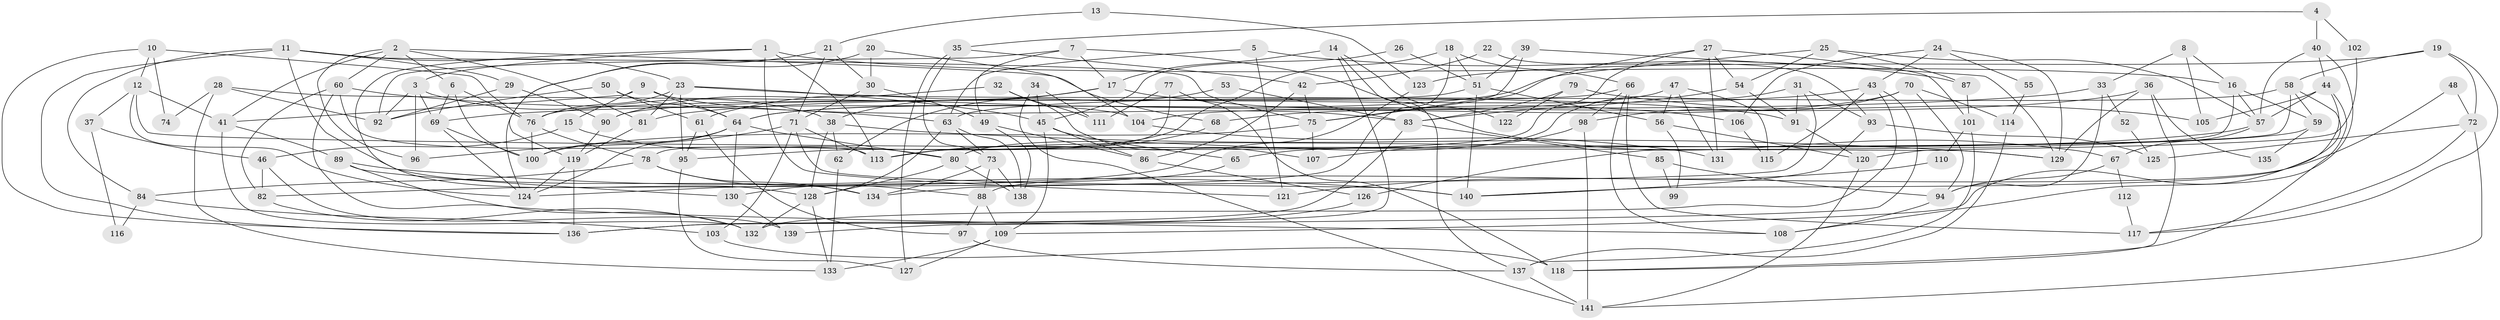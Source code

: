 // coarse degree distribution, {5: 0.15714285714285714, 9: 0.07142857142857142, 4: 0.24285714285714285, 11: 0.04285714285714286, 3: 0.12857142857142856, 10: 0.05714285714285714, 7: 0.08571428571428572, 6: 0.05714285714285714, 16: 0.014285714285714285, 2: 0.05714285714285714, 8: 0.07142857142857142, 12: 0.014285714285714285}
// Generated by graph-tools (version 1.1) at 2025/19/03/04/25 18:19:02]
// undirected, 141 vertices, 282 edges
graph export_dot {
graph [start="1"]
  node [color=gray90,style=filled];
  1;
  2;
  3;
  4;
  5;
  6;
  7;
  8;
  9;
  10;
  11;
  12;
  13;
  14;
  15;
  16;
  17;
  18;
  19;
  20;
  21;
  22;
  23;
  24;
  25;
  26;
  27;
  28;
  29;
  30;
  31;
  32;
  33;
  34;
  35;
  36;
  37;
  38;
  39;
  40;
  41;
  42;
  43;
  44;
  45;
  46;
  47;
  48;
  49;
  50;
  51;
  52;
  53;
  54;
  55;
  56;
  57;
  58;
  59;
  60;
  61;
  62;
  63;
  64;
  65;
  66;
  67;
  68;
  69;
  70;
  71;
  72;
  73;
  74;
  75;
  76;
  77;
  78;
  79;
  80;
  81;
  82;
  83;
  84;
  85;
  86;
  87;
  88;
  89;
  90;
  91;
  92;
  93;
  94;
  95;
  96;
  97;
  98;
  99;
  100;
  101;
  102;
  103;
  104;
  105;
  106;
  107;
  108;
  109;
  110;
  111;
  112;
  113;
  114;
  115;
  116;
  117;
  118;
  119;
  120;
  121;
  122;
  123;
  124;
  125;
  126;
  127;
  128;
  129;
  130;
  131;
  132;
  133;
  134;
  135;
  136;
  137;
  138;
  139;
  140;
  141;
  1 -- 128;
  1 -- 3;
  1 -- 16;
  1 -- 113;
  1 -- 121;
  2 -- 60;
  2 -- 41;
  2 -- 6;
  2 -- 68;
  2 -- 81;
  2 -- 96;
  3 -- 38;
  3 -- 69;
  3 -- 92;
  3 -- 96;
  4 -- 40;
  4 -- 35;
  4 -- 102;
  5 -- 63;
  5 -- 87;
  5 -- 121;
  6 -- 76;
  6 -- 69;
  6 -- 100;
  7 -- 49;
  7 -- 17;
  7 -- 67;
  7 -- 92;
  8 -- 33;
  8 -- 16;
  8 -- 105;
  9 -- 64;
  9 -- 41;
  9 -- 15;
  9 -- 83;
  10 -- 12;
  10 -- 136;
  10 -- 74;
  10 -- 76;
  11 -- 75;
  11 -- 84;
  11 -- 23;
  11 -- 29;
  11 -- 134;
  11 -- 136;
  12 -- 41;
  12 -- 129;
  12 -- 37;
  12 -- 124;
  13 -- 123;
  13 -- 21;
  14 -- 17;
  14 -- 132;
  14 -- 122;
  14 -- 137;
  15 -- 80;
  15 -- 46;
  16 -- 57;
  16 -- 59;
  16 -- 126;
  17 -- 38;
  17 -- 61;
  17 -- 106;
  18 -- 66;
  18 -- 134;
  18 -- 51;
  18 -- 95;
  19 -- 117;
  19 -- 58;
  19 -- 72;
  19 -- 123;
  20 -- 124;
  20 -- 30;
  20 -- 104;
  21 -- 71;
  21 -- 119;
  21 -- 30;
  22 -- 93;
  22 -- 42;
  23 -- 76;
  23 -- 45;
  23 -- 81;
  23 -- 91;
  23 -- 95;
  24 -- 106;
  24 -- 43;
  24 -- 55;
  24 -- 129;
  25 -- 54;
  25 -- 57;
  25 -- 64;
  25 -- 87;
  26 -- 45;
  26 -- 51;
  27 -- 113;
  27 -- 75;
  27 -- 54;
  27 -- 101;
  27 -- 131;
  28 -- 92;
  28 -- 133;
  28 -- 74;
  28 -- 104;
  29 -- 92;
  29 -- 90;
  30 -- 71;
  30 -- 49;
  31 -- 91;
  31 -- 80;
  31 -- 82;
  31 -- 93;
  32 -- 90;
  32 -- 107;
  32 -- 111;
  33 -- 69;
  33 -- 94;
  33 -- 52;
  34 -- 45;
  34 -- 141;
  34 -- 111;
  35 -- 73;
  35 -- 127;
  35 -- 42;
  36 -- 68;
  36 -- 129;
  36 -- 118;
  36 -- 135;
  37 -- 46;
  37 -- 116;
  38 -- 129;
  38 -- 128;
  38 -- 62;
  39 -- 51;
  39 -- 75;
  39 -- 129;
  40 -- 44;
  40 -- 57;
  40 -- 108;
  41 -- 132;
  41 -- 89;
  42 -- 86;
  42 -- 75;
  43 -- 81;
  43 -- 139;
  43 -- 115;
  43 -- 132;
  44 -- 57;
  44 -- 118;
  44 -- 105;
  44 -- 140;
  45 -- 86;
  45 -- 65;
  45 -- 109;
  46 -- 82;
  46 -- 139;
  47 -- 131;
  47 -- 64;
  47 -- 56;
  47 -- 115;
  48 -- 72;
  48 -- 88;
  49 -- 138;
  49 -- 86;
  50 -- 64;
  50 -- 92;
  50 -- 61;
  51 -- 76;
  51 -- 56;
  51 -- 140;
  52 -- 125;
  53 -- 62;
  53 -- 83;
  54 -- 83;
  54 -- 91;
  55 -- 114;
  56 -- 99;
  56 -- 120;
  57 -- 113;
  57 -- 67;
  58 -- 80;
  58 -- 59;
  58 -- 63;
  58 -- 109;
  59 -- 65;
  59 -- 135;
  60 -- 63;
  60 -- 113;
  60 -- 82;
  60 -- 108;
  61 -- 95;
  61 -- 97;
  62 -- 133;
  63 -- 128;
  63 -- 73;
  63 -- 138;
  64 -- 124;
  64 -- 80;
  64 -- 100;
  64 -- 130;
  65 -- 130;
  66 -- 108;
  66 -- 90;
  66 -- 98;
  66 -- 117;
  67 -- 94;
  67 -- 112;
  68 -- 113;
  69 -- 100;
  69 -- 124;
  70 -- 98;
  70 -- 104;
  70 -- 94;
  70 -- 114;
  71 -- 140;
  71 -- 96;
  71 -- 103;
  71 -- 113;
  72 -- 141;
  72 -- 117;
  72 -- 125;
  73 -- 134;
  73 -- 88;
  73 -- 138;
  75 -- 100;
  75 -- 107;
  76 -- 100;
  76 -- 78;
  77 -- 78;
  77 -- 111;
  77 -- 118;
  78 -- 88;
  78 -- 84;
  78 -- 134;
  79 -- 105;
  79 -- 83;
  79 -- 122;
  80 -- 138;
  80 -- 128;
  81 -- 119;
  82 -- 132;
  83 -- 136;
  83 -- 85;
  84 -- 103;
  84 -- 116;
  85 -- 94;
  85 -- 99;
  86 -- 126;
  87 -- 101;
  88 -- 109;
  88 -- 97;
  89 -- 132;
  89 -- 140;
  89 -- 130;
  90 -- 119;
  91 -- 120;
  93 -- 140;
  93 -- 125;
  94 -- 108;
  95 -- 127;
  97 -- 137;
  98 -- 141;
  98 -- 107;
  101 -- 137;
  101 -- 110;
  102 -- 120;
  103 -- 118;
  104 -- 131;
  106 -- 115;
  109 -- 127;
  109 -- 133;
  110 -- 121;
  112 -- 117;
  114 -- 137;
  119 -- 124;
  119 -- 136;
  120 -- 141;
  123 -- 124;
  126 -- 136;
  128 -- 132;
  128 -- 133;
  130 -- 139;
  137 -- 141;
}
